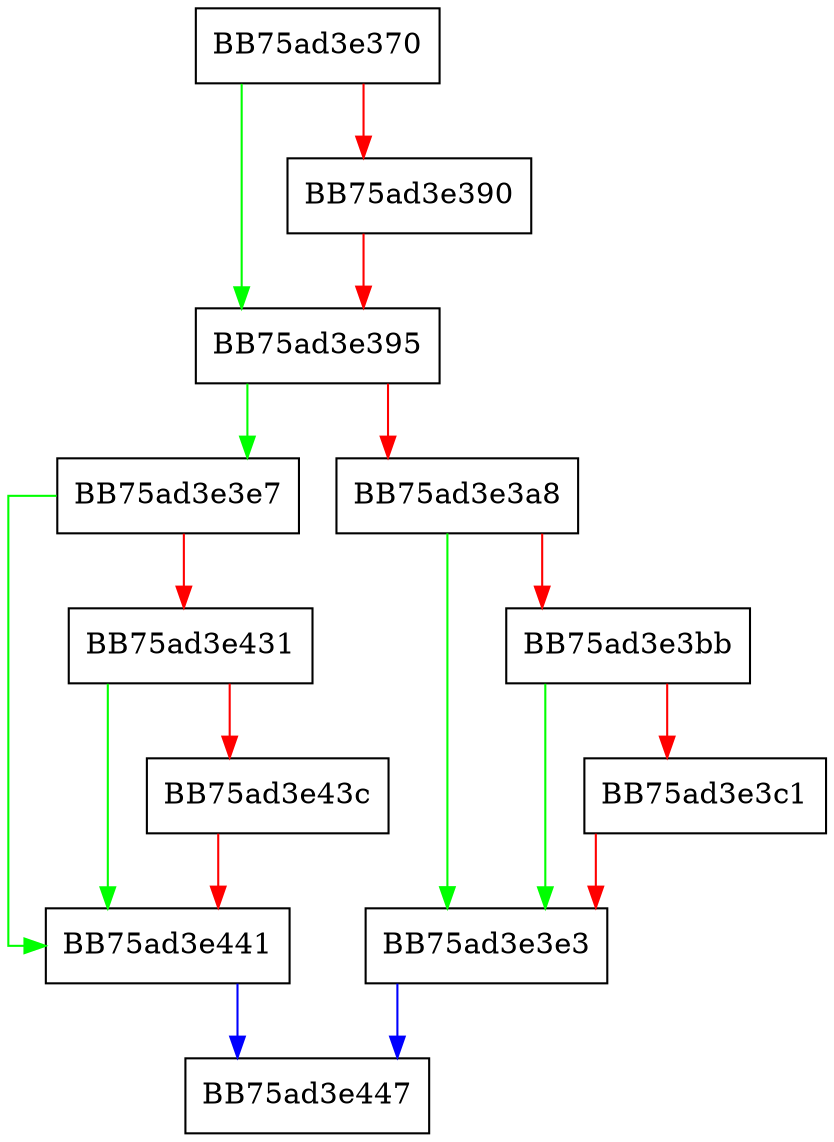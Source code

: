 digraph Write {
  node [shape="box"];
  graph [splines=ortho];
  BB75ad3e370 -> BB75ad3e395 [color="green"];
  BB75ad3e370 -> BB75ad3e390 [color="red"];
  BB75ad3e390 -> BB75ad3e395 [color="red"];
  BB75ad3e395 -> BB75ad3e3e7 [color="green"];
  BB75ad3e395 -> BB75ad3e3a8 [color="red"];
  BB75ad3e3a8 -> BB75ad3e3e3 [color="green"];
  BB75ad3e3a8 -> BB75ad3e3bb [color="red"];
  BB75ad3e3bb -> BB75ad3e3e3 [color="green"];
  BB75ad3e3bb -> BB75ad3e3c1 [color="red"];
  BB75ad3e3c1 -> BB75ad3e3e3 [color="red"];
  BB75ad3e3e3 -> BB75ad3e447 [color="blue"];
  BB75ad3e3e7 -> BB75ad3e441 [color="green"];
  BB75ad3e3e7 -> BB75ad3e431 [color="red"];
  BB75ad3e431 -> BB75ad3e441 [color="green"];
  BB75ad3e431 -> BB75ad3e43c [color="red"];
  BB75ad3e43c -> BB75ad3e441 [color="red"];
  BB75ad3e441 -> BB75ad3e447 [color="blue"];
}